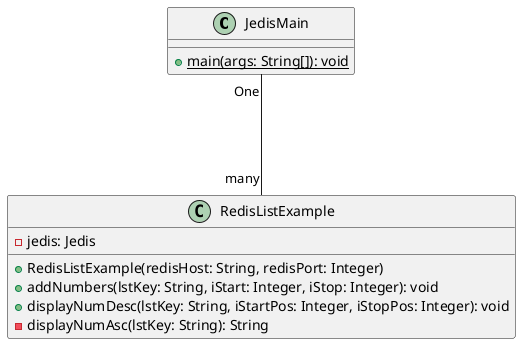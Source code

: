 

@startuml

JedisMain "One" --- "many" RedisListExample

class JedisMain [[java:jedisclient.JedisMain]] {
	+{static} main(args: String[]): void
}

class RedisListExample [[java:jedisclient.listexample.RedisListExample]] {
	-jedis: Jedis
	+RedisListExample(redisHost: String, redisPort: Integer)
	+addNumbers(lstKey: String, iStart: Integer, iStop: Integer): void
	+displayNumDesc(lstKey: String, iStartPos: Integer, iStopPos: Integer): void
	-displayNumAsc(lstKey: String): String
}

@enduml

	
